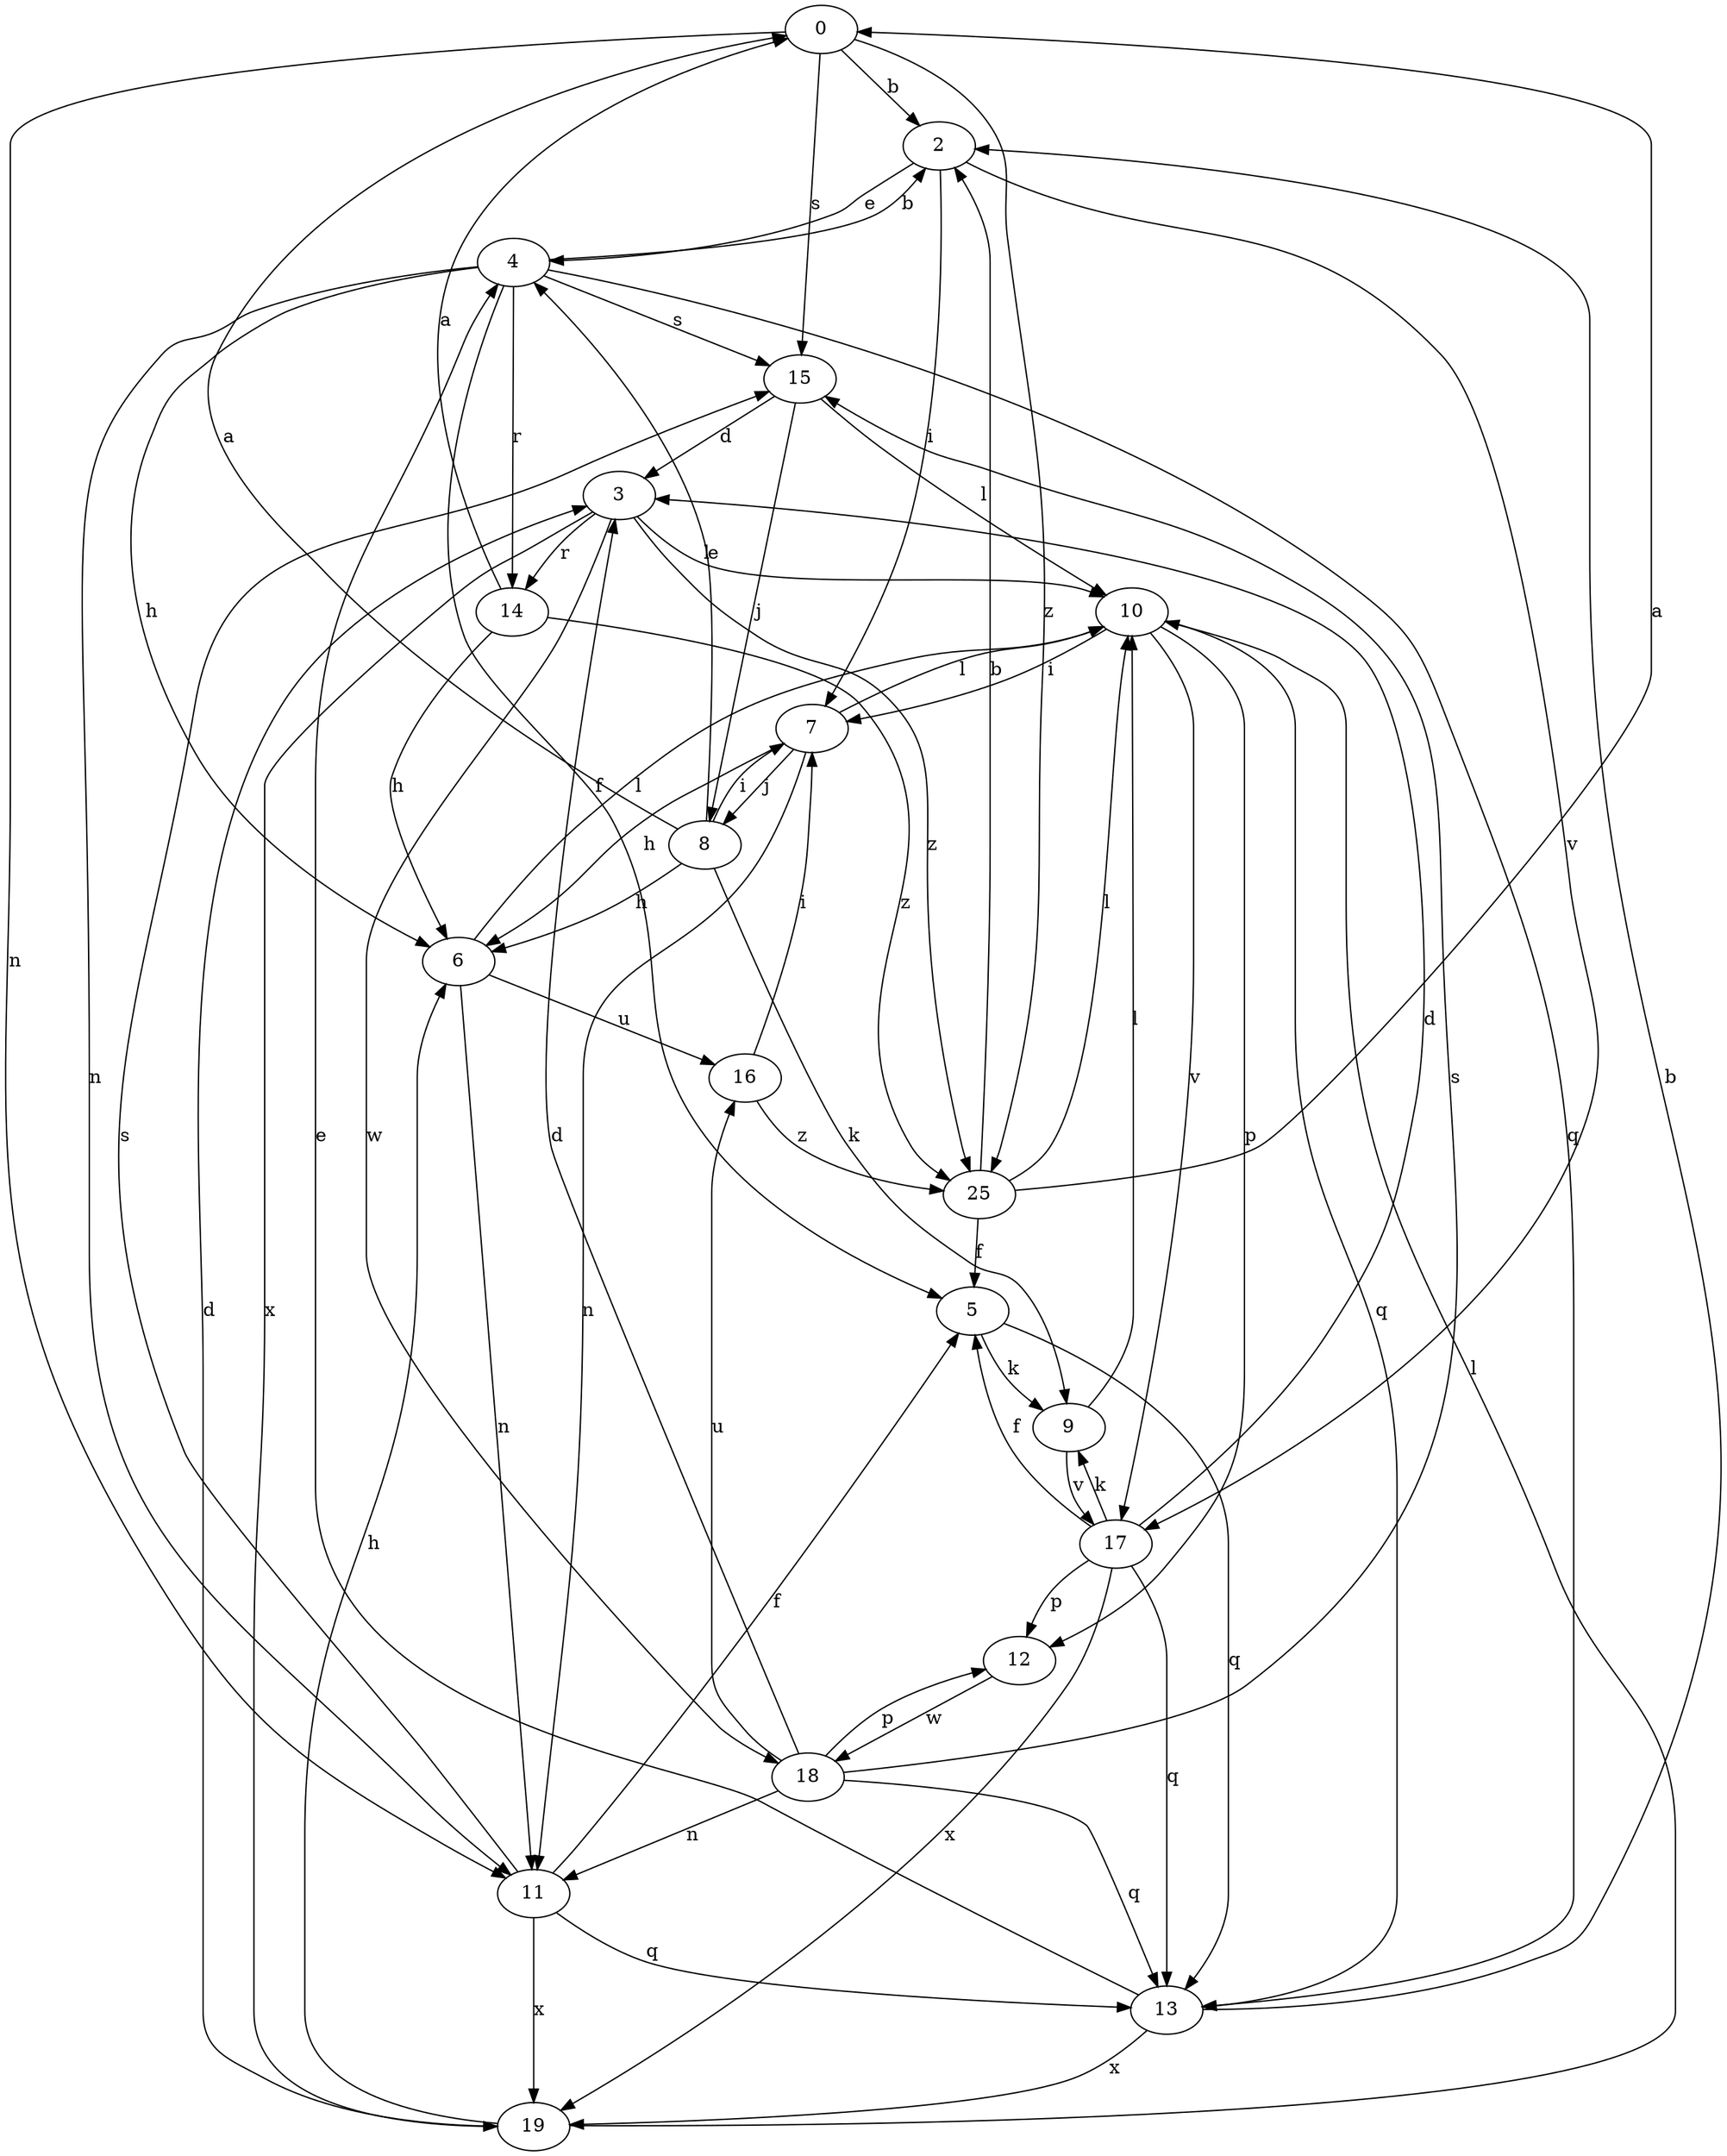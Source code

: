 strict digraph  {
0;
2;
3;
4;
5;
6;
7;
8;
9;
10;
11;
12;
13;
14;
15;
16;
17;
18;
19;
25;
0 -> 2  [label=b];
0 -> 11  [label=n];
0 -> 15  [label=s];
0 -> 25  [label=z];
2 -> 4  [label=e];
2 -> 7  [label=i];
2 -> 17  [label=v];
3 -> 10  [label=l];
3 -> 14  [label=r];
3 -> 18  [label=w];
3 -> 19  [label=x];
3 -> 25  [label=z];
4 -> 2  [label=b];
4 -> 5  [label=f];
4 -> 6  [label=h];
4 -> 11  [label=n];
4 -> 13  [label=q];
4 -> 14  [label=r];
4 -> 15  [label=s];
5 -> 9  [label=k];
5 -> 13  [label=q];
6 -> 10  [label=l];
6 -> 11  [label=n];
6 -> 16  [label=u];
7 -> 6  [label=h];
7 -> 8  [label=j];
7 -> 10  [label=l];
7 -> 11  [label=n];
8 -> 0  [label=a];
8 -> 4  [label=e];
8 -> 6  [label=h];
8 -> 7  [label=i];
8 -> 9  [label=k];
9 -> 10  [label=l];
9 -> 17  [label=v];
10 -> 7  [label=i];
10 -> 12  [label=p];
10 -> 13  [label=q];
10 -> 17  [label=v];
11 -> 5  [label=f];
11 -> 13  [label=q];
11 -> 15  [label=s];
11 -> 19  [label=x];
12 -> 18  [label=w];
13 -> 2  [label=b];
13 -> 4  [label=e];
13 -> 19  [label=x];
14 -> 0  [label=a];
14 -> 6  [label=h];
14 -> 25  [label=z];
15 -> 3  [label=d];
15 -> 8  [label=j];
15 -> 10  [label=l];
16 -> 7  [label=i];
16 -> 25  [label=z];
17 -> 3  [label=d];
17 -> 5  [label=f];
17 -> 9  [label=k];
17 -> 12  [label=p];
17 -> 13  [label=q];
17 -> 19  [label=x];
18 -> 3  [label=d];
18 -> 11  [label=n];
18 -> 12  [label=p];
18 -> 13  [label=q];
18 -> 15  [label=s];
18 -> 16  [label=u];
19 -> 3  [label=d];
19 -> 6  [label=h];
19 -> 10  [label=l];
25 -> 0  [label=a];
25 -> 2  [label=b];
25 -> 5  [label=f];
25 -> 10  [label=l];
}
